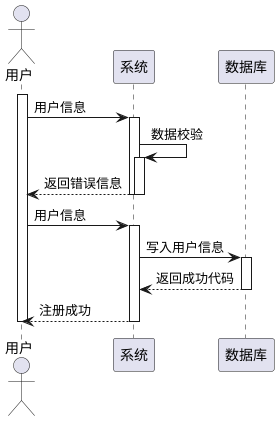 @startuml
actor 用户
activate 用户
用户->系统:用户信息
activate 系统
系统->系统:数据校验
activate 系统
系统-->用户:返回错误信息
deactivate 系统
deactivate 系统
用户->系统:用户信息
activate 系统
系统->数据库:写入用户信息
activate 数据库
数据库-->系统:返回成功代码
deactivate 数据库
系统-->用户:注册成功
deactivate 系统
deactivate 用户
@enduml